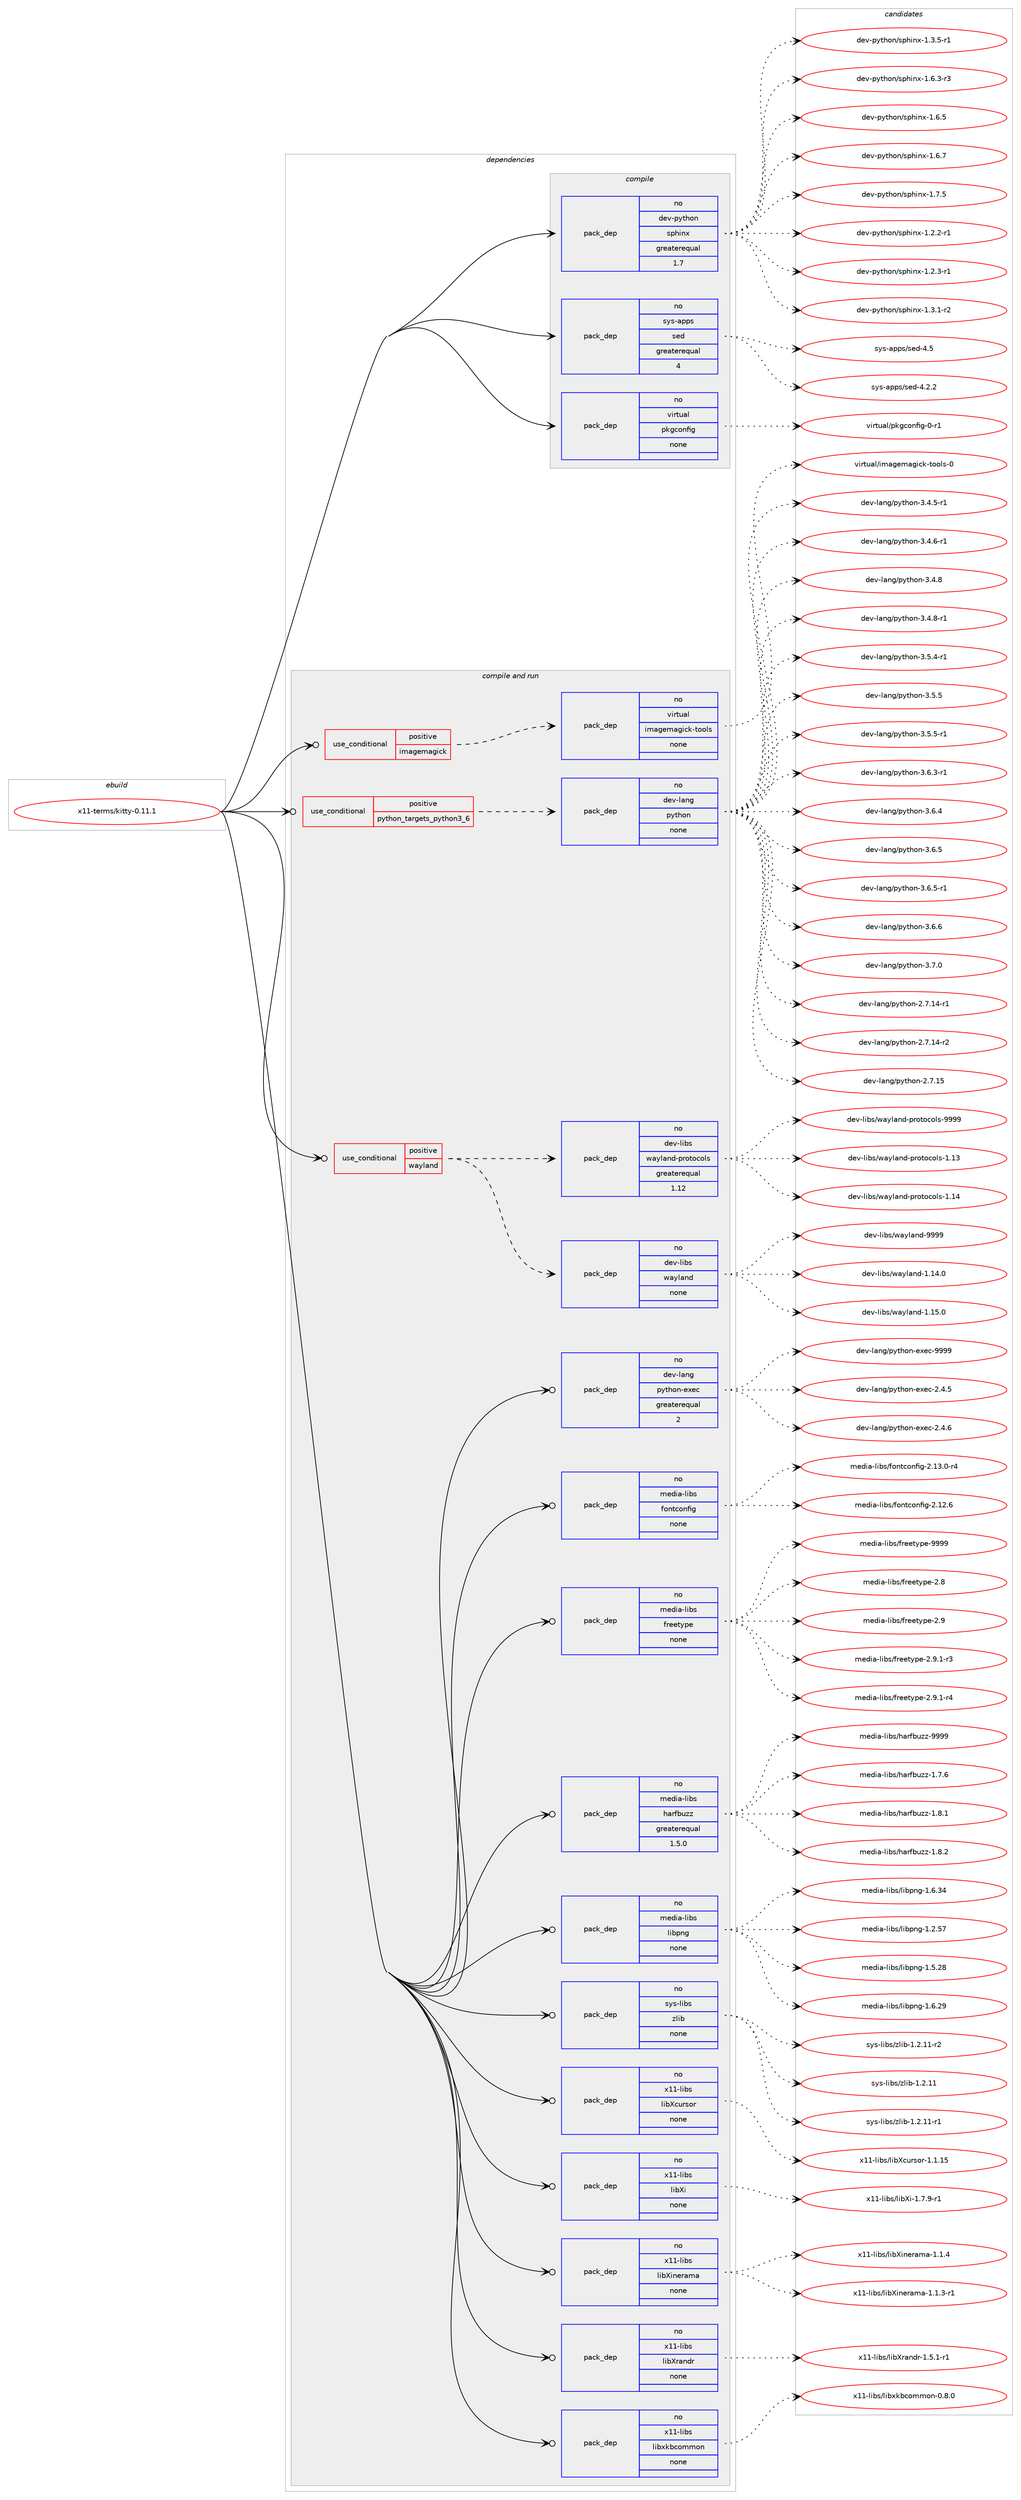 digraph prolog {

# *************
# Graph options
# *************

newrank=true;
concentrate=true;
compound=true;
graph [rankdir=LR,fontname=Helvetica,fontsize=10,ranksep=1.5];#, ranksep=2.5, nodesep=0.2];
edge  [arrowhead=vee];
node  [fontname=Helvetica,fontsize=10];

# **********
# The ebuild
# **********

subgraph cluster_leftcol {
color=gray;
rank=same;
label=<<i>ebuild</i>>;
id [label="x11-terms/kitty-0.11.1", color=red, width=4, href="../x11-terms/kitty-0.11.1.svg"];
}

# ****************
# The dependencies
# ****************

subgraph cluster_midcol {
color=gray;
label=<<i>dependencies</i>>;
subgraph cluster_compile {
fillcolor="#eeeeee";
style=filled;
label=<<i>compile</i>>;
subgraph pack7783 {
dependency10008 [label=<<TABLE BORDER="0" CELLBORDER="1" CELLSPACING="0" CELLPADDING="4" WIDTH="220"><TR><TD ROWSPAN="6" CELLPADDING="30">pack_dep</TD></TR><TR><TD WIDTH="110">no</TD></TR><TR><TD>dev-python</TD></TR><TR><TD>sphinx</TD></TR><TR><TD>greaterequal</TD></TR><TR><TD>1.7</TD></TR></TABLE>>, shape=none, color=blue];
}
id:e -> dependency10008:w [weight=20,style="solid",arrowhead="vee"];
subgraph pack7784 {
dependency10009 [label=<<TABLE BORDER="0" CELLBORDER="1" CELLSPACING="0" CELLPADDING="4" WIDTH="220"><TR><TD ROWSPAN="6" CELLPADDING="30">pack_dep</TD></TR><TR><TD WIDTH="110">no</TD></TR><TR><TD>sys-apps</TD></TR><TR><TD>sed</TD></TR><TR><TD>greaterequal</TD></TR><TR><TD>4</TD></TR></TABLE>>, shape=none, color=blue];
}
id:e -> dependency10009:w [weight=20,style="solid",arrowhead="vee"];
subgraph pack7785 {
dependency10010 [label=<<TABLE BORDER="0" CELLBORDER="1" CELLSPACING="0" CELLPADDING="4" WIDTH="220"><TR><TD ROWSPAN="6" CELLPADDING="30">pack_dep</TD></TR><TR><TD WIDTH="110">no</TD></TR><TR><TD>virtual</TD></TR><TR><TD>pkgconfig</TD></TR><TR><TD>none</TD></TR><TR><TD></TD></TR></TABLE>>, shape=none, color=blue];
}
id:e -> dependency10010:w [weight=20,style="solid",arrowhead="vee"];
}
subgraph cluster_compileandrun {
fillcolor="#eeeeee";
style=filled;
label=<<i>compile and run</i>>;
subgraph cond2061 {
dependency10011 [label=<<TABLE BORDER="0" CELLBORDER="1" CELLSPACING="0" CELLPADDING="4"><TR><TD ROWSPAN="3" CELLPADDING="10">use_conditional</TD></TR><TR><TD>positive</TD></TR><TR><TD>imagemagick</TD></TR></TABLE>>, shape=none, color=red];
subgraph pack7786 {
dependency10012 [label=<<TABLE BORDER="0" CELLBORDER="1" CELLSPACING="0" CELLPADDING="4" WIDTH="220"><TR><TD ROWSPAN="6" CELLPADDING="30">pack_dep</TD></TR><TR><TD WIDTH="110">no</TD></TR><TR><TD>virtual</TD></TR><TR><TD>imagemagick-tools</TD></TR><TR><TD>none</TD></TR><TR><TD></TD></TR></TABLE>>, shape=none, color=blue];
}
dependency10011:e -> dependency10012:w [weight=20,style="dashed",arrowhead="vee"];
}
id:e -> dependency10011:w [weight=20,style="solid",arrowhead="odotvee"];
subgraph cond2062 {
dependency10013 [label=<<TABLE BORDER="0" CELLBORDER="1" CELLSPACING="0" CELLPADDING="4"><TR><TD ROWSPAN="3" CELLPADDING="10">use_conditional</TD></TR><TR><TD>positive</TD></TR><TR><TD>python_targets_python3_6</TD></TR></TABLE>>, shape=none, color=red];
subgraph pack7787 {
dependency10014 [label=<<TABLE BORDER="0" CELLBORDER="1" CELLSPACING="0" CELLPADDING="4" WIDTH="220"><TR><TD ROWSPAN="6" CELLPADDING="30">pack_dep</TD></TR><TR><TD WIDTH="110">no</TD></TR><TR><TD>dev-lang</TD></TR><TR><TD>python</TD></TR><TR><TD>none</TD></TR><TR><TD></TD></TR></TABLE>>, shape=none, color=blue];
}
dependency10013:e -> dependency10014:w [weight=20,style="dashed",arrowhead="vee"];
}
id:e -> dependency10013:w [weight=20,style="solid",arrowhead="odotvee"];
subgraph cond2063 {
dependency10015 [label=<<TABLE BORDER="0" CELLBORDER="1" CELLSPACING="0" CELLPADDING="4"><TR><TD ROWSPAN="3" CELLPADDING="10">use_conditional</TD></TR><TR><TD>positive</TD></TR><TR><TD>wayland</TD></TR></TABLE>>, shape=none, color=red];
subgraph pack7788 {
dependency10016 [label=<<TABLE BORDER="0" CELLBORDER="1" CELLSPACING="0" CELLPADDING="4" WIDTH="220"><TR><TD ROWSPAN="6" CELLPADDING="30">pack_dep</TD></TR><TR><TD WIDTH="110">no</TD></TR><TR><TD>dev-libs</TD></TR><TR><TD>wayland</TD></TR><TR><TD>none</TD></TR><TR><TD></TD></TR></TABLE>>, shape=none, color=blue];
}
dependency10015:e -> dependency10016:w [weight=20,style="dashed",arrowhead="vee"];
subgraph pack7789 {
dependency10017 [label=<<TABLE BORDER="0" CELLBORDER="1" CELLSPACING="0" CELLPADDING="4" WIDTH="220"><TR><TD ROWSPAN="6" CELLPADDING="30">pack_dep</TD></TR><TR><TD WIDTH="110">no</TD></TR><TR><TD>dev-libs</TD></TR><TR><TD>wayland-protocols</TD></TR><TR><TD>greaterequal</TD></TR><TR><TD>1.12</TD></TR></TABLE>>, shape=none, color=blue];
}
dependency10015:e -> dependency10017:w [weight=20,style="dashed",arrowhead="vee"];
}
id:e -> dependency10015:w [weight=20,style="solid",arrowhead="odotvee"];
subgraph pack7790 {
dependency10018 [label=<<TABLE BORDER="0" CELLBORDER="1" CELLSPACING="0" CELLPADDING="4" WIDTH="220"><TR><TD ROWSPAN="6" CELLPADDING="30">pack_dep</TD></TR><TR><TD WIDTH="110">no</TD></TR><TR><TD>dev-lang</TD></TR><TR><TD>python-exec</TD></TR><TR><TD>greaterequal</TD></TR><TR><TD>2</TD></TR></TABLE>>, shape=none, color=blue];
}
id:e -> dependency10018:w [weight=20,style="solid",arrowhead="odotvee"];
subgraph pack7791 {
dependency10019 [label=<<TABLE BORDER="0" CELLBORDER="1" CELLSPACING="0" CELLPADDING="4" WIDTH="220"><TR><TD ROWSPAN="6" CELLPADDING="30">pack_dep</TD></TR><TR><TD WIDTH="110">no</TD></TR><TR><TD>media-libs</TD></TR><TR><TD>fontconfig</TD></TR><TR><TD>none</TD></TR><TR><TD></TD></TR></TABLE>>, shape=none, color=blue];
}
id:e -> dependency10019:w [weight=20,style="solid",arrowhead="odotvee"];
subgraph pack7792 {
dependency10020 [label=<<TABLE BORDER="0" CELLBORDER="1" CELLSPACING="0" CELLPADDING="4" WIDTH="220"><TR><TD ROWSPAN="6" CELLPADDING="30">pack_dep</TD></TR><TR><TD WIDTH="110">no</TD></TR><TR><TD>media-libs</TD></TR><TR><TD>freetype</TD></TR><TR><TD>none</TD></TR><TR><TD></TD></TR></TABLE>>, shape=none, color=blue];
}
id:e -> dependency10020:w [weight=20,style="solid",arrowhead="odotvee"];
subgraph pack7793 {
dependency10021 [label=<<TABLE BORDER="0" CELLBORDER="1" CELLSPACING="0" CELLPADDING="4" WIDTH="220"><TR><TD ROWSPAN="6" CELLPADDING="30">pack_dep</TD></TR><TR><TD WIDTH="110">no</TD></TR><TR><TD>media-libs</TD></TR><TR><TD>harfbuzz</TD></TR><TR><TD>greaterequal</TD></TR><TR><TD>1.5.0</TD></TR></TABLE>>, shape=none, color=blue];
}
id:e -> dependency10021:w [weight=20,style="solid",arrowhead="odotvee"];
subgraph pack7794 {
dependency10022 [label=<<TABLE BORDER="0" CELLBORDER="1" CELLSPACING="0" CELLPADDING="4" WIDTH="220"><TR><TD ROWSPAN="6" CELLPADDING="30">pack_dep</TD></TR><TR><TD WIDTH="110">no</TD></TR><TR><TD>media-libs</TD></TR><TR><TD>libpng</TD></TR><TR><TD>none</TD></TR><TR><TD></TD></TR></TABLE>>, shape=none, color=blue];
}
id:e -> dependency10022:w [weight=20,style="solid",arrowhead="odotvee"];
subgraph pack7795 {
dependency10023 [label=<<TABLE BORDER="0" CELLBORDER="1" CELLSPACING="0" CELLPADDING="4" WIDTH="220"><TR><TD ROWSPAN="6" CELLPADDING="30">pack_dep</TD></TR><TR><TD WIDTH="110">no</TD></TR><TR><TD>sys-libs</TD></TR><TR><TD>zlib</TD></TR><TR><TD>none</TD></TR><TR><TD></TD></TR></TABLE>>, shape=none, color=blue];
}
id:e -> dependency10023:w [weight=20,style="solid",arrowhead="odotvee"];
subgraph pack7796 {
dependency10024 [label=<<TABLE BORDER="0" CELLBORDER="1" CELLSPACING="0" CELLPADDING="4" WIDTH="220"><TR><TD ROWSPAN="6" CELLPADDING="30">pack_dep</TD></TR><TR><TD WIDTH="110">no</TD></TR><TR><TD>x11-libs</TD></TR><TR><TD>libXcursor</TD></TR><TR><TD>none</TD></TR><TR><TD></TD></TR></TABLE>>, shape=none, color=blue];
}
id:e -> dependency10024:w [weight=20,style="solid",arrowhead="odotvee"];
subgraph pack7797 {
dependency10025 [label=<<TABLE BORDER="0" CELLBORDER="1" CELLSPACING="0" CELLPADDING="4" WIDTH="220"><TR><TD ROWSPAN="6" CELLPADDING="30">pack_dep</TD></TR><TR><TD WIDTH="110">no</TD></TR><TR><TD>x11-libs</TD></TR><TR><TD>libXi</TD></TR><TR><TD>none</TD></TR><TR><TD></TD></TR></TABLE>>, shape=none, color=blue];
}
id:e -> dependency10025:w [weight=20,style="solid",arrowhead="odotvee"];
subgraph pack7798 {
dependency10026 [label=<<TABLE BORDER="0" CELLBORDER="1" CELLSPACING="0" CELLPADDING="4" WIDTH="220"><TR><TD ROWSPAN="6" CELLPADDING="30">pack_dep</TD></TR><TR><TD WIDTH="110">no</TD></TR><TR><TD>x11-libs</TD></TR><TR><TD>libXinerama</TD></TR><TR><TD>none</TD></TR><TR><TD></TD></TR></TABLE>>, shape=none, color=blue];
}
id:e -> dependency10026:w [weight=20,style="solid",arrowhead="odotvee"];
subgraph pack7799 {
dependency10027 [label=<<TABLE BORDER="0" CELLBORDER="1" CELLSPACING="0" CELLPADDING="4" WIDTH="220"><TR><TD ROWSPAN="6" CELLPADDING="30">pack_dep</TD></TR><TR><TD WIDTH="110">no</TD></TR><TR><TD>x11-libs</TD></TR><TR><TD>libXrandr</TD></TR><TR><TD>none</TD></TR><TR><TD></TD></TR></TABLE>>, shape=none, color=blue];
}
id:e -> dependency10027:w [weight=20,style="solid",arrowhead="odotvee"];
subgraph pack7800 {
dependency10028 [label=<<TABLE BORDER="0" CELLBORDER="1" CELLSPACING="0" CELLPADDING="4" WIDTH="220"><TR><TD ROWSPAN="6" CELLPADDING="30">pack_dep</TD></TR><TR><TD WIDTH="110">no</TD></TR><TR><TD>x11-libs</TD></TR><TR><TD>libxkbcommon</TD></TR><TR><TD>none</TD></TR><TR><TD></TD></TR></TABLE>>, shape=none, color=blue];
}
id:e -> dependency10028:w [weight=20,style="solid",arrowhead="odotvee"];
}
subgraph cluster_run {
fillcolor="#eeeeee";
style=filled;
label=<<i>run</i>>;
}
}

# **************
# The candidates
# **************

subgraph cluster_choices {
rank=same;
color=gray;
label=<<i>candidates</i>>;

subgraph choice7783 {
color=black;
nodesep=1;
choice10010111845112121116104111110471151121041051101204549465046504511449 [label="dev-python/sphinx-1.2.2-r1", color=red, width=4,href="../dev-python/sphinx-1.2.2-r1.svg"];
choice10010111845112121116104111110471151121041051101204549465046514511449 [label="dev-python/sphinx-1.2.3-r1", color=red, width=4,href="../dev-python/sphinx-1.2.3-r1.svg"];
choice10010111845112121116104111110471151121041051101204549465146494511450 [label="dev-python/sphinx-1.3.1-r2", color=red, width=4,href="../dev-python/sphinx-1.3.1-r2.svg"];
choice10010111845112121116104111110471151121041051101204549465146534511449 [label="dev-python/sphinx-1.3.5-r1", color=red, width=4,href="../dev-python/sphinx-1.3.5-r1.svg"];
choice10010111845112121116104111110471151121041051101204549465446514511451 [label="dev-python/sphinx-1.6.3-r3", color=red, width=4,href="../dev-python/sphinx-1.6.3-r3.svg"];
choice1001011184511212111610411111047115112104105110120454946544653 [label="dev-python/sphinx-1.6.5", color=red, width=4,href="../dev-python/sphinx-1.6.5.svg"];
choice1001011184511212111610411111047115112104105110120454946544655 [label="dev-python/sphinx-1.6.7", color=red, width=4,href="../dev-python/sphinx-1.6.7.svg"];
choice1001011184511212111610411111047115112104105110120454946554653 [label="dev-python/sphinx-1.7.5", color=red, width=4,href="../dev-python/sphinx-1.7.5.svg"];
dependency10008:e -> choice10010111845112121116104111110471151121041051101204549465046504511449:w [style=dotted,weight="100"];
dependency10008:e -> choice10010111845112121116104111110471151121041051101204549465046514511449:w [style=dotted,weight="100"];
dependency10008:e -> choice10010111845112121116104111110471151121041051101204549465146494511450:w [style=dotted,weight="100"];
dependency10008:e -> choice10010111845112121116104111110471151121041051101204549465146534511449:w [style=dotted,weight="100"];
dependency10008:e -> choice10010111845112121116104111110471151121041051101204549465446514511451:w [style=dotted,weight="100"];
dependency10008:e -> choice1001011184511212111610411111047115112104105110120454946544653:w [style=dotted,weight="100"];
dependency10008:e -> choice1001011184511212111610411111047115112104105110120454946544655:w [style=dotted,weight="100"];
dependency10008:e -> choice1001011184511212111610411111047115112104105110120454946554653:w [style=dotted,weight="100"];
}
subgraph choice7784 {
color=black;
nodesep=1;
choice115121115459711211211547115101100455246504650 [label="sys-apps/sed-4.2.2", color=red, width=4,href="../sys-apps/sed-4.2.2.svg"];
choice11512111545971121121154711510110045524653 [label="sys-apps/sed-4.5", color=red, width=4,href="../sys-apps/sed-4.5.svg"];
dependency10009:e -> choice115121115459711211211547115101100455246504650:w [style=dotted,weight="100"];
dependency10009:e -> choice11512111545971121121154711510110045524653:w [style=dotted,weight="100"];
}
subgraph choice7785 {
color=black;
nodesep=1;
choice11810511411611797108471121071039911111010210510345484511449 [label="virtual/pkgconfig-0-r1", color=red, width=4,href="../virtual/pkgconfig-0-r1.svg"];
dependency10010:e -> choice11810511411611797108471121071039911111010210510345484511449:w [style=dotted,weight="100"];
}
subgraph choice7786 {
color=black;
nodesep=1;
choice1181051141161179710847105109971031011099710310599107451161111111081154548 [label="virtual/imagemagick-tools-0", color=red, width=4,href="../virtual/imagemagick-tools-0.svg"];
dependency10012:e -> choice1181051141161179710847105109971031011099710310599107451161111111081154548:w [style=dotted,weight="100"];
}
subgraph choice7787 {
color=black;
nodesep=1;
choice100101118451089711010347112121116104111110455046554649524511449 [label="dev-lang/python-2.7.14-r1", color=red, width=4,href="../dev-lang/python-2.7.14-r1.svg"];
choice100101118451089711010347112121116104111110455046554649524511450 [label="dev-lang/python-2.7.14-r2", color=red, width=4,href="../dev-lang/python-2.7.14-r2.svg"];
choice10010111845108971101034711212111610411111045504655464953 [label="dev-lang/python-2.7.15", color=red, width=4,href="../dev-lang/python-2.7.15.svg"];
choice1001011184510897110103471121211161041111104551465246534511449 [label="dev-lang/python-3.4.5-r1", color=red, width=4,href="../dev-lang/python-3.4.5-r1.svg"];
choice1001011184510897110103471121211161041111104551465246544511449 [label="dev-lang/python-3.4.6-r1", color=red, width=4,href="../dev-lang/python-3.4.6-r1.svg"];
choice100101118451089711010347112121116104111110455146524656 [label="dev-lang/python-3.4.8", color=red, width=4,href="../dev-lang/python-3.4.8.svg"];
choice1001011184510897110103471121211161041111104551465246564511449 [label="dev-lang/python-3.4.8-r1", color=red, width=4,href="../dev-lang/python-3.4.8-r1.svg"];
choice1001011184510897110103471121211161041111104551465346524511449 [label="dev-lang/python-3.5.4-r1", color=red, width=4,href="../dev-lang/python-3.5.4-r1.svg"];
choice100101118451089711010347112121116104111110455146534653 [label="dev-lang/python-3.5.5", color=red, width=4,href="../dev-lang/python-3.5.5.svg"];
choice1001011184510897110103471121211161041111104551465346534511449 [label="dev-lang/python-3.5.5-r1", color=red, width=4,href="../dev-lang/python-3.5.5-r1.svg"];
choice1001011184510897110103471121211161041111104551465446514511449 [label="dev-lang/python-3.6.3-r1", color=red, width=4,href="../dev-lang/python-3.6.3-r1.svg"];
choice100101118451089711010347112121116104111110455146544652 [label="dev-lang/python-3.6.4", color=red, width=4,href="../dev-lang/python-3.6.4.svg"];
choice100101118451089711010347112121116104111110455146544653 [label="dev-lang/python-3.6.5", color=red, width=4,href="../dev-lang/python-3.6.5.svg"];
choice1001011184510897110103471121211161041111104551465446534511449 [label="dev-lang/python-3.6.5-r1", color=red, width=4,href="../dev-lang/python-3.6.5-r1.svg"];
choice100101118451089711010347112121116104111110455146544654 [label="dev-lang/python-3.6.6", color=red, width=4,href="../dev-lang/python-3.6.6.svg"];
choice100101118451089711010347112121116104111110455146554648 [label="dev-lang/python-3.7.0", color=red, width=4,href="../dev-lang/python-3.7.0.svg"];
dependency10014:e -> choice100101118451089711010347112121116104111110455046554649524511449:w [style=dotted,weight="100"];
dependency10014:e -> choice100101118451089711010347112121116104111110455046554649524511450:w [style=dotted,weight="100"];
dependency10014:e -> choice10010111845108971101034711212111610411111045504655464953:w [style=dotted,weight="100"];
dependency10014:e -> choice1001011184510897110103471121211161041111104551465246534511449:w [style=dotted,weight="100"];
dependency10014:e -> choice1001011184510897110103471121211161041111104551465246544511449:w [style=dotted,weight="100"];
dependency10014:e -> choice100101118451089711010347112121116104111110455146524656:w [style=dotted,weight="100"];
dependency10014:e -> choice1001011184510897110103471121211161041111104551465246564511449:w [style=dotted,weight="100"];
dependency10014:e -> choice1001011184510897110103471121211161041111104551465346524511449:w [style=dotted,weight="100"];
dependency10014:e -> choice100101118451089711010347112121116104111110455146534653:w [style=dotted,weight="100"];
dependency10014:e -> choice1001011184510897110103471121211161041111104551465346534511449:w [style=dotted,weight="100"];
dependency10014:e -> choice1001011184510897110103471121211161041111104551465446514511449:w [style=dotted,weight="100"];
dependency10014:e -> choice100101118451089711010347112121116104111110455146544652:w [style=dotted,weight="100"];
dependency10014:e -> choice100101118451089711010347112121116104111110455146544653:w [style=dotted,weight="100"];
dependency10014:e -> choice1001011184510897110103471121211161041111104551465446534511449:w [style=dotted,weight="100"];
dependency10014:e -> choice100101118451089711010347112121116104111110455146544654:w [style=dotted,weight="100"];
dependency10014:e -> choice100101118451089711010347112121116104111110455146554648:w [style=dotted,weight="100"];
}
subgraph choice7788 {
color=black;
nodesep=1;
choice100101118451081059811547119971211089711010045494649524648 [label="dev-libs/wayland-1.14.0", color=red, width=4,href="../dev-libs/wayland-1.14.0.svg"];
choice100101118451081059811547119971211089711010045494649534648 [label="dev-libs/wayland-1.15.0", color=red, width=4,href="../dev-libs/wayland-1.15.0.svg"];
choice10010111845108105981154711997121108971101004557575757 [label="dev-libs/wayland-9999", color=red, width=4,href="../dev-libs/wayland-9999.svg"];
dependency10016:e -> choice100101118451081059811547119971211089711010045494649524648:w [style=dotted,weight="100"];
dependency10016:e -> choice100101118451081059811547119971211089711010045494649534648:w [style=dotted,weight="100"];
dependency10016:e -> choice10010111845108105981154711997121108971101004557575757:w [style=dotted,weight="100"];
}
subgraph choice7789 {
color=black;
nodesep=1;
choice100101118451081059811547119971211089711010045112114111116111991111081154549464951 [label="dev-libs/wayland-protocols-1.13", color=red, width=4,href="../dev-libs/wayland-protocols-1.13.svg"];
choice100101118451081059811547119971211089711010045112114111116111991111081154549464952 [label="dev-libs/wayland-protocols-1.14", color=red, width=4,href="../dev-libs/wayland-protocols-1.14.svg"];
choice100101118451081059811547119971211089711010045112114111116111991111081154557575757 [label="dev-libs/wayland-protocols-9999", color=red, width=4,href="../dev-libs/wayland-protocols-9999.svg"];
dependency10017:e -> choice100101118451081059811547119971211089711010045112114111116111991111081154549464951:w [style=dotted,weight="100"];
dependency10017:e -> choice100101118451081059811547119971211089711010045112114111116111991111081154549464952:w [style=dotted,weight="100"];
dependency10017:e -> choice100101118451081059811547119971211089711010045112114111116111991111081154557575757:w [style=dotted,weight="100"];
}
subgraph choice7790 {
color=black;
nodesep=1;
choice1001011184510897110103471121211161041111104510112010199455046524653 [label="dev-lang/python-exec-2.4.5", color=red, width=4,href="../dev-lang/python-exec-2.4.5.svg"];
choice1001011184510897110103471121211161041111104510112010199455046524654 [label="dev-lang/python-exec-2.4.6", color=red, width=4,href="../dev-lang/python-exec-2.4.6.svg"];
choice10010111845108971101034711212111610411111045101120101994557575757 [label="dev-lang/python-exec-9999", color=red, width=4,href="../dev-lang/python-exec-9999.svg"];
dependency10018:e -> choice1001011184510897110103471121211161041111104510112010199455046524653:w [style=dotted,weight="100"];
dependency10018:e -> choice1001011184510897110103471121211161041111104510112010199455046524654:w [style=dotted,weight="100"];
dependency10018:e -> choice10010111845108971101034711212111610411111045101120101994557575757:w [style=dotted,weight="100"];
}
subgraph choice7791 {
color=black;
nodesep=1;
choice109101100105974510810598115471021111101169911111010210510345504649504654 [label="media-libs/fontconfig-2.12.6", color=red, width=4,href="../media-libs/fontconfig-2.12.6.svg"];
choice1091011001059745108105981154710211111011699111110102105103455046495146484511452 [label="media-libs/fontconfig-2.13.0-r4", color=red, width=4,href="../media-libs/fontconfig-2.13.0-r4.svg"];
dependency10019:e -> choice109101100105974510810598115471021111101169911111010210510345504649504654:w [style=dotted,weight="100"];
dependency10019:e -> choice1091011001059745108105981154710211111011699111110102105103455046495146484511452:w [style=dotted,weight="100"];
}
subgraph choice7792 {
color=black;
nodesep=1;
choice1091011001059745108105981154710211410110111612111210145504656 [label="media-libs/freetype-2.8", color=red, width=4,href="../media-libs/freetype-2.8.svg"];
choice1091011001059745108105981154710211410110111612111210145504657 [label="media-libs/freetype-2.9", color=red, width=4,href="../media-libs/freetype-2.9.svg"];
choice109101100105974510810598115471021141011011161211121014550465746494511451 [label="media-libs/freetype-2.9.1-r3", color=red, width=4,href="../media-libs/freetype-2.9.1-r3.svg"];
choice109101100105974510810598115471021141011011161211121014550465746494511452 [label="media-libs/freetype-2.9.1-r4", color=red, width=4,href="../media-libs/freetype-2.9.1-r4.svg"];
choice109101100105974510810598115471021141011011161211121014557575757 [label="media-libs/freetype-9999", color=red, width=4,href="../media-libs/freetype-9999.svg"];
dependency10020:e -> choice1091011001059745108105981154710211410110111612111210145504656:w [style=dotted,weight="100"];
dependency10020:e -> choice1091011001059745108105981154710211410110111612111210145504657:w [style=dotted,weight="100"];
dependency10020:e -> choice109101100105974510810598115471021141011011161211121014550465746494511451:w [style=dotted,weight="100"];
dependency10020:e -> choice109101100105974510810598115471021141011011161211121014550465746494511452:w [style=dotted,weight="100"];
dependency10020:e -> choice109101100105974510810598115471021141011011161211121014557575757:w [style=dotted,weight="100"];
}
subgraph choice7793 {
color=black;
nodesep=1;
choice109101100105974510810598115471049711410298117122122454946554654 [label="media-libs/harfbuzz-1.7.6", color=red, width=4,href="../media-libs/harfbuzz-1.7.6.svg"];
choice109101100105974510810598115471049711410298117122122454946564649 [label="media-libs/harfbuzz-1.8.1", color=red, width=4,href="../media-libs/harfbuzz-1.8.1.svg"];
choice109101100105974510810598115471049711410298117122122454946564650 [label="media-libs/harfbuzz-1.8.2", color=red, width=4,href="../media-libs/harfbuzz-1.8.2.svg"];
choice1091011001059745108105981154710497114102981171221224557575757 [label="media-libs/harfbuzz-9999", color=red, width=4,href="../media-libs/harfbuzz-9999.svg"];
dependency10021:e -> choice109101100105974510810598115471049711410298117122122454946554654:w [style=dotted,weight="100"];
dependency10021:e -> choice109101100105974510810598115471049711410298117122122454946564649:w [style=dotted,weight="100"];
dependency10021:e -> choice109101100105974510810598115471049711410298117122122454946564650:w [style=dotted,weight="100"];
dependency10021:e -> choice1091011001059745108105981154710497114102981171221224557575757:w [style=dotted,weight="100"];
}
subgraph choice7794 {
color=black;
nodesep=1;
choice109101100105974510810598115471081059811211010345494650465355 [label="media-libs/libpng-1.2.57", color=red, width=4,href="../media-libs/libpng-1.2.57.svg"];
choice109101100105974510810598115471081059811211010345494653465056 [label="media-libs/libpng-1.5.28", color=red, width=4,href="../media-libs/libpng-1.5.28.svg"];
choice109101100105974510810598115471081059811211010345494654465057 [label="media-libs/libpng-1.6.29", color=red, width=4,href="../media-libs/libpng-1.6.29.svg"];
choice109101100105974510810598115471081059811211010345494654465152 [label="media-libs/libpng-1.6.34", color=red, width=4,href="../media-libs/libpng-1.6.34.svg"];
dependency10022:e -> choice109101100105974510810598115471081059811211010345494650465355:w [style=dotted,weight="100"];
dependency10022:e -> choice109101100105974510810598115471081059811211010345494653465056:w [style=dotted,weight="100"];
dependency10022:e -> choice109101100105974510810598115471081059811211010345494654465057:w [style=dotted,weight="100"];
dependency10022:e -> choice109101100105974510810598115471081059811211010345494654465152:w [style=dotted,weight="100"];
}
subgraph choice7795 {
color=black;
nodesep=1;
choice1151211154510810598115471221081059845494650464949 [label="sys-libs/zlib-1.2.11", color=red, width=4,href="../sys-libs/zlib-1.2.11.svg"];
choice11512111545108105981154712210810598454946504649494511449 [label="sys-libs/zlib-1.2.11-r1", color=red, width=4,href="../sys-libs/zlib-1.2.11-r1.svg"];
choice11512111545108105981154712210810598454946504649494511450 [label="sys-libs/zlib-1.2.11-r2", color=red, width=4,href="../sys-libs/zlib-1.2.11-r2.svg"];
dependency10023:e -> choice1151211154510810598115471221081059845494650464949:w [style=dotted,weight="100"];
dependency10023:e -> choice11512111545108105981154712210810598454946504649494511449:w [style=dotted,weight="100"];
dependency10023:e -> choice11512111545108105981154712210810598454946504649494511450:w [style=dotted,weight="100"];
}
subgraph choice7796 {
color=black;
nodesep=1;
choice120494945108105981154710810598889911711411511111445494649464953 [label="x11-libs/libXcursor-1.1.15", color=red, width=4,href="../x11-libs/libXcursor-1.1.15.svg"];
dependency10024:e -> choice120494945108105981154710810598889911711411511111445494649464953:w [style=dotted,weight="100"];
}
subgraph choice7797 {
color=black;
nodesep=1;
choice120494945108105981154710810598881054549465546574511449 [label="x11-libs/libXi-1.7.9-r1", color=red, width=4,href="../x11-libs/libXi-1.7.9-r1.svg"];
dependency10025:e -> choice120494945108105981154710810598881054549465546574511449:w [style=dotted,weight="100"];
}
subgraph choice7798 {
color=black;
nodesep=1;
choice1204949451081059811547108105988810511010111497109974549464946514511449 [label="x11-libs/libXinerama-1.1.3-r1", color=red, width=4,href="../x11-libs/libXinerama-1.1.3-r1.svg"];
choice120494945108105981154710810598881051101011149710997454946494652 [label="x11-libs/libXinerama-1.1.4", color=red, width=4,href="../x11-libs/libXinerama-1.1.4.svg"];
dependency10026:e -> choice1204949451081059811547108105988810511010111497109974549464946514511449:w [style=dotted,weight="100"];
dependency10026:e -> choice120494945108105981154710810598881051101011149710997454946494652:w [style=dotted,weight="100"];
}
subgraph choice7799 {
color=black;
nodesep=1;
choice12049494510810598115471081059888114971101001144549465346494511449 [label="x11-libs/libXrandr-1.5.1-r1", color=red, width=4,href="../x11-libs/libXrandr-1.5.1-r1.svg"];
dependency10027:e -> choice12049494510810598115471081059888114971101001144549465346494511449:w [style=dotted,weight="100"];
}
subgraph choice7800 {
color=black;
nodesep=1;
choice1204949451081059811547108105981201079899111109109111110454846564648 [label="x11-libs/libxkbcommon-0.8.0", color=red, width=4,href="../x11-libs/libxkbcommon-0.8.0.svg"];
dependency10028:e -> choice1204949451081059811547108105981201079899111109109111110454846564648:w [style=dotted,weight="100"];
}
}

}
